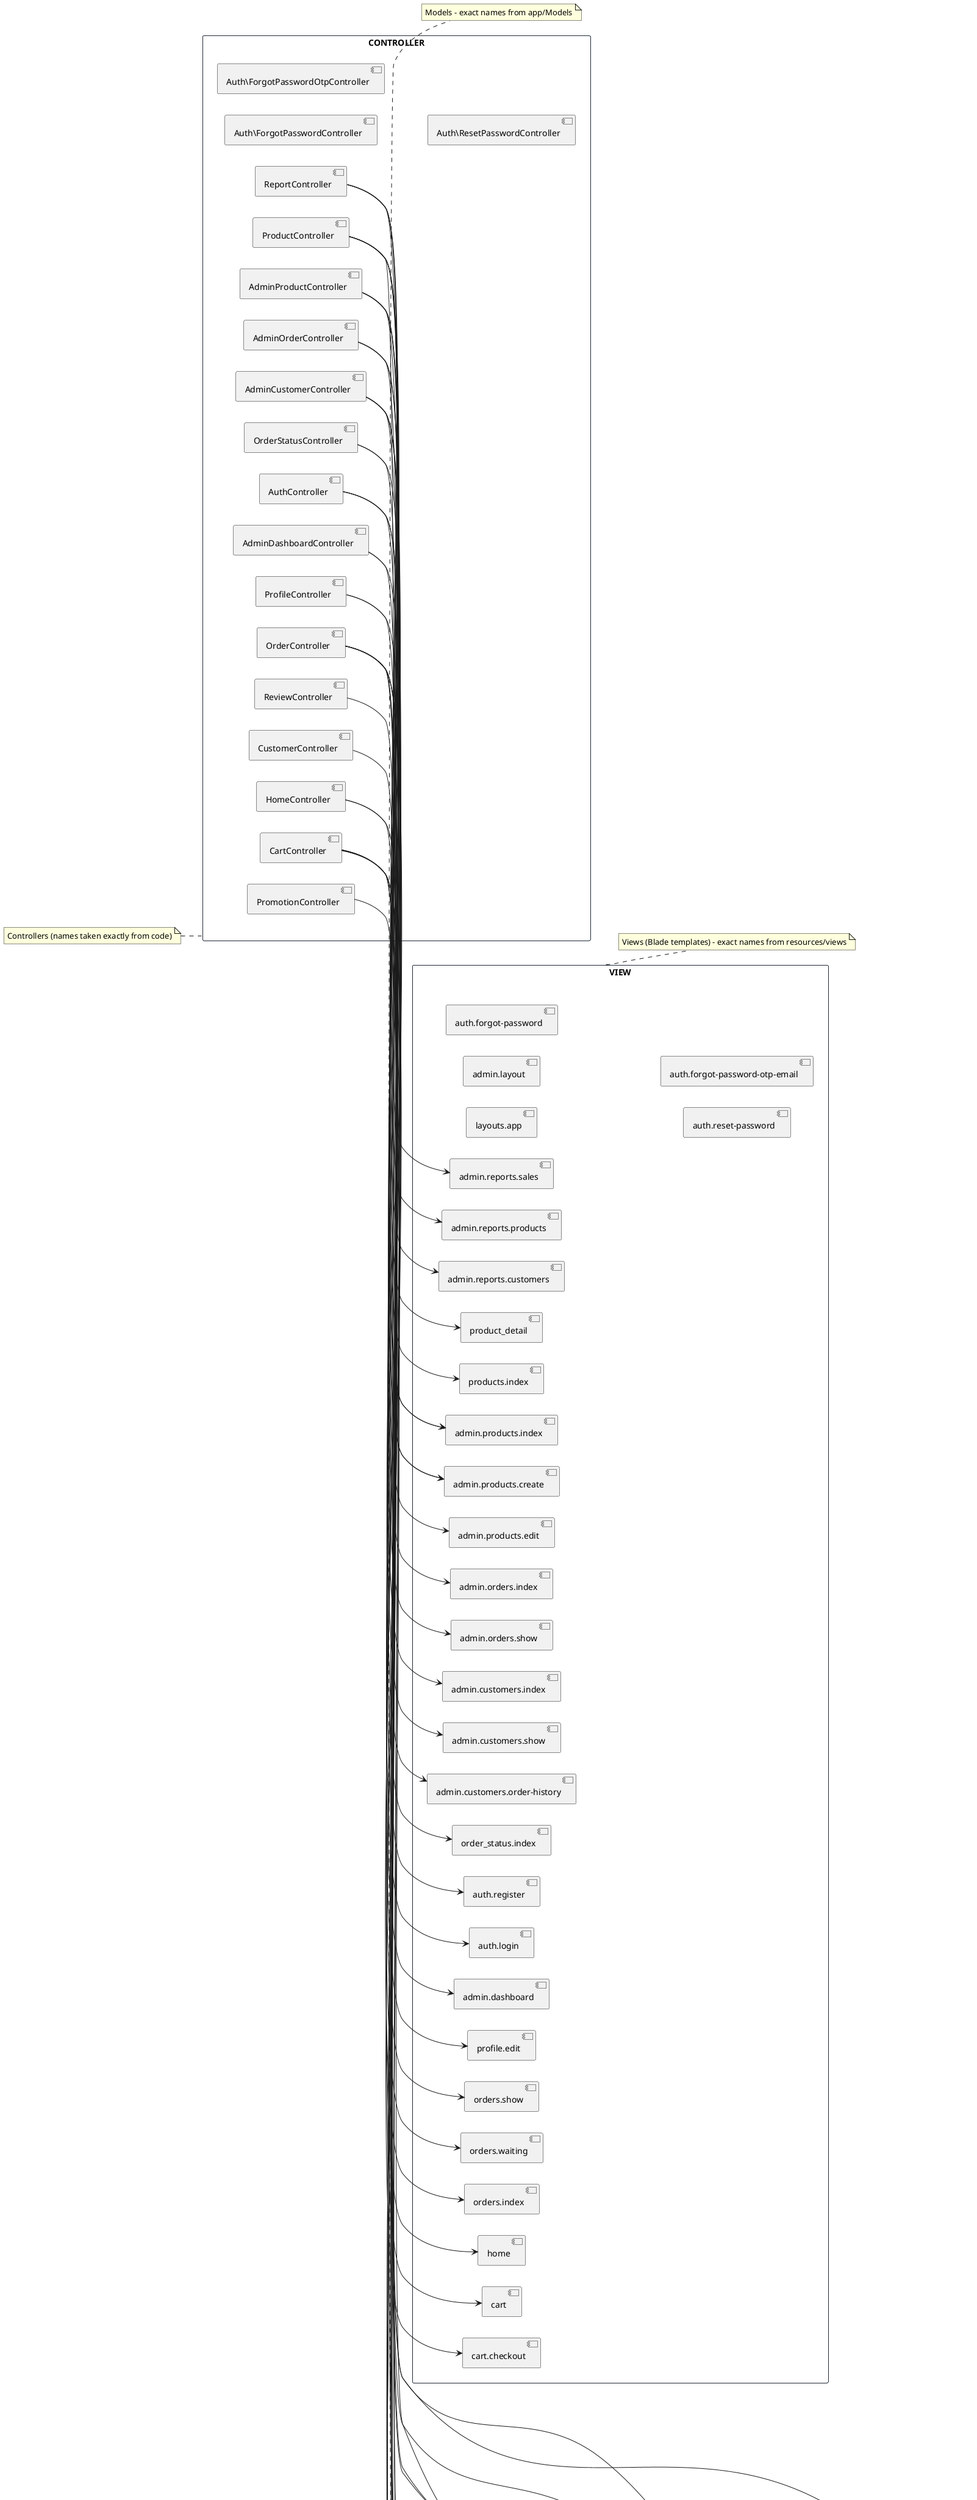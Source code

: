@startuml
skinparam rectangle {
  BackgroundColor White
  BorderColor #1f2937
}

left to right direction

rectangle "CONTROLLER" as CONTROLLER {
  [AuthController]
  [HomeController]
  [ProductController]
  [CartController]
  [OrderController]
  [OrderStatusController]
  [ProfileController]
  [ReviewController]
  [ReportController]
  [PromotionController]
  [CustomerController]
  [AdminProductController]
  [AdminOrderController]
  [AdminDashboardController]
  [AdminCustomerController]
  [Auth\ForgotPasswordController]
  [Auth\ForgotPasswordOtpController]
  [Auth\ResetPasswordController]
}
note left of CONTROLLER
  Controllers (names taken exactly from code)
end note

rectangle "VIEW" as VIEW {
  [layouts.app]
  [home]
  [products.index]
  [product_detail]
  [cart]
  [cart.checkout]
  [orders.index]
  [orders.show]
  [orders.waiting]
  [order_status.index]
  [profile.edit]
  [admin.layout]
  [admin.dashboard]
  [admin.products.index]
  [admin.products.create]
  [admin.products.edit]
  [admin.orders.index]
  [admin.orders.show]
  [admin.customers.index]
  [admin.customers.show]
  [admin.customers.order-history]
  [admin.reports.sales]
  [admin.reports.products]
  [admin.reports.customers]
  [auth.login]
  [auth.register]
  [auth.forgot-password]
  [auth.reset-password]
  [auth.forgot-password-otp-email]
}
note right of VIEW
  Views (Blade templates) - exact names from resources/views
end note

rectangle "MODEL" as MODEL {
  [User]
  [Product]
  [Cart]
  [CartItem]
  [Order]
  [OrderItem]
  [Payment]
  [Review]
  [OrderLog]
}
note bottom of MODEL
  Models - exact names from app/Models
end note

' arrows from controllers to models
[AuthController] --> [User]
[HomeController] --> [Product]
[ProductController] --> [Product]
[CartController] --> [Cart]
[CartController] --> [CartItem]
[CartController] --> [Product]
[OrderController] --> [Order]
[OrderController] --> [OrderItem]
[OrderController] --> [Payment]
[OrderStatusController] --> [Order]
[ProfileController] --> [User]
[ReviewController] --> [Review]
[AdminProductController] --> [Product]
[AdminOrderController] --> [Order]
[AdminDashboardController] --> [Order]
[AdminCustomerController] --> [User]
[ReportController] --> [Order]
[PromotionController] --> [Promotion]
[CustomerController] --> [User]

' arrows from controllers to views (returns)
[HomeController] --> [home]
[ProductController] --> [products.index]
[ProductController] --> [product_detail]
[ProductController] --> [admin.products.index]
[ProductController] --> [admin.products.create]
[CartController] --> [cart]
[CartController] --> [cart.checkout]
[OrderController] --> [orders.index]
[OrderController] --> [orders.show]
[OrderController] --> [orders.waiting]
[OrderStatusController] --> [order_status.index]
[ProfileController] --> [profile.edit]
[AdminDashboardController] --> [admin.dashboard]
[AdminProductController] --> [admin.products.index]
[AdminProductController] --> [admin.products.create]
[AdminProductController] --> [admin.products.edit]
[AdminOrderController] --> [admin.orders.index]
[AdminOrderController] --> [admin.orders.show]
[AdminCustomerController] --> [admin.customers.index]
[AdminCustomerController] --> [admin.customers.show]
[AdminCustomerController] --> [admin.customers.order-history]
[ReportController] --> [admin.reports.sales]
[ReportController] --> [admin.reports.products]
[ReportController] --> [admin.reports.customers]
[AuthController] --> [auth.login]
[AuthController] --> [auth.register]

' model relationships
[User] "1" -- "*" [Cart]
[Cart] "1" -- "*" [CartItem]
[Product] "1" -- "*" [CartItem]
[Order] "1" -- "*" [OrderItem]
[Product] "1" -- "*" [OrderItem]
[Order] "1" -- "1" [Payment]
[Product] "1" -- "*" [Review]
[User] "1" -- "*" [Order]

@enduml